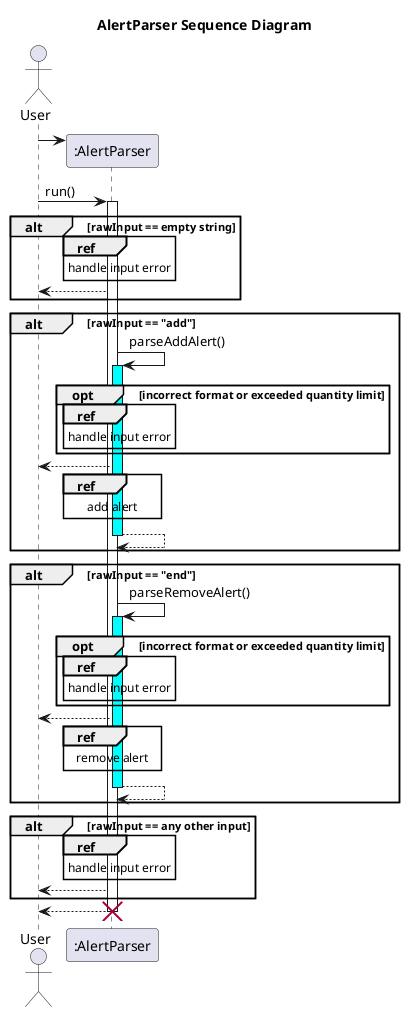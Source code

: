 @startuml
'https://plantuml.com/sequence-diagram
title AlertParser Sequence Diagram

actor User
participant ":AlertParser"
User -> ":AlertParser" **

User -> ":AlertParser": run()
activate ":AlertParser"

alt rawInput == empty string
    ref over ":AlertParser"
        handle input error
    end
    ":AlertParser" --> User

end



alt rawInput == "add"

    ":AlertParser" -> ":AlertParser": parseAddAlert()
    activate ":AlertParser" #cyan
        opt incorrect format or exceeded quantity limit
            ref over ":AlertParser"
                handle input error
            end ref
        end

    ":AlertParser" --> User
        ref over ":AlertParser"
            add alert
        end ref
    return
 end


alt rawInput == "end"

    ":AlertParser" -> ":AlertParser": parseRemoveAlert()
     activate ":AlertParser" #cyan
        opt incorrect format or exceeded quantity limit
            ref over ":AlertParser"
                handle input error
            end ref
        end

    ":AlertParser" --> User
        ref over ":AlertParser"
            remove alert
        end ref
    return
end

alt rawInput == any other input
   ref over ":AlertParser"
    handle input error
    end ref
    ":AlertParser" --> User
end
return
destroy ":AlertParser"



@enduml